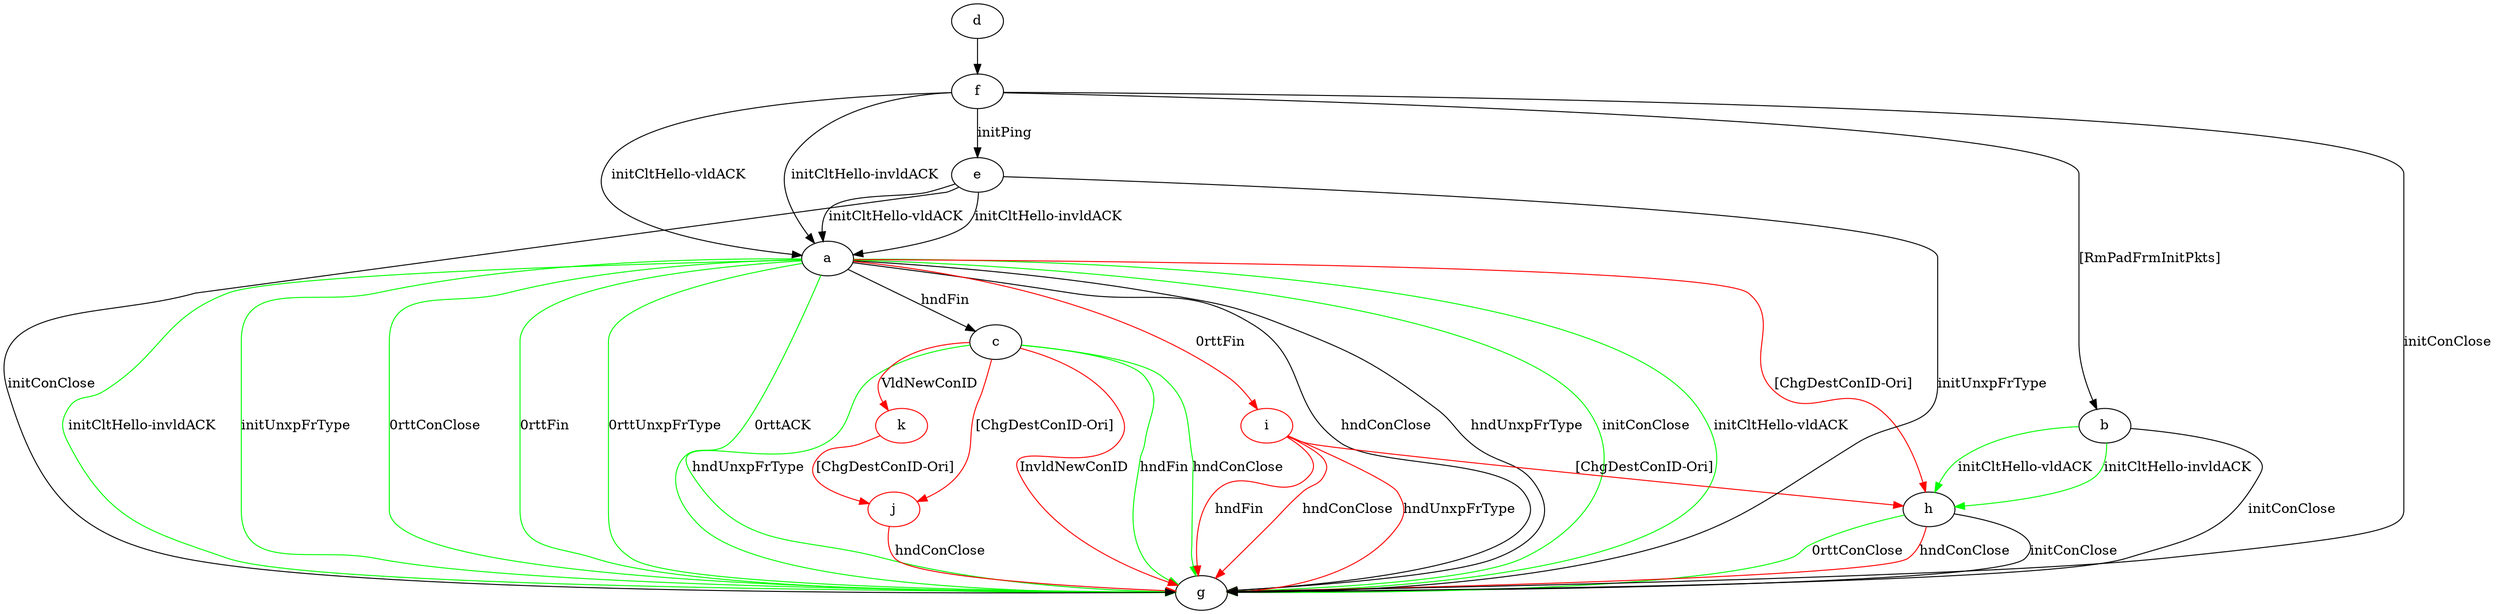 digraph "" {
	a -> c	[key=0,
		label="hndFin "];
	a -> g	[key=0,
		label="hndConClose "];
	a -> g	[key=1,
		label="hndUnxpFrType "];
	a -> g	[key=2,
		color=green,
		label="initConClose "];
	a -> g	[key=3,
		color=green,
		label="initCltHello-vldACK "];
	a -> g	[key=4,
		color=green,
		label="initCltHello-invldACK "];
	a -> g	[key=5,
		color=green,
		label="initUnxpFrType "];
	a -> g	[key=6,
		color=green,
		label="0rttConClose "];
	a -> g	[key=7,
		color=green,
		label="0rttFin "];
	a -> g	[key=8,
		color=green,
		label="0rttUnxpFrType "];
	a -> g	[key=9,
		color=green,
		label="0rttACK "];
	a -> h	[key=0,
		color=red,
		label="[ChgDestConID-Ori] "];
	i	[color=red];
	a -> i	[key=0,
		color=red,
		label="0rttFin "];
	b -> g	[key=0,
		label="initConClose "];
	b -> h	[key=0,
		color=green,
		label="initCltHello-vldACK "];
	b -> h	[key=1,
		color=green,
		label="initCltHello-invldACK "];
	c -> g	[key=0,
		color=green,
		label="hndFin "];
	c -> g	[key=1,
		color=green,
		label="hndConClose "];
	c -> g	[key=2,
		color=green,
		label="hndUnxpFrType "];
	c -> g	[key=3,
		color=red,
		label="InvldNewConID "];
	j	[color=red];
	c -> j	[key=0,
		color=red,
		label="[ChgDestConID-Ori] "];
	k	[color=red];
	c -> k	[key=0,
		color=red,
		label="VldNewConID "];
	d -> f	[key=0];
	e -> a	[key=0,
		label="initCltHello-vldACK "];
	e -> a	[key=1,
		label="initCltHello-invldACK "];
	e -> g	[key=0,
		label="initConClose "];
	e -> g	[key=1,
		label="initUnxpFrType "];
	f -> a	[key=0,
		label="initCltHello-vldACK "];
	f -> a	[key=1,
		label="initCltHello-invldACK "];
	f -> b	[key=0,
		label="[RmPadFrmInitPkts] "];
	f -> e	[key=0,
		label="initPing "];
	f -> g	[key=0,
		label="initConClose "];
	h -> g	[key=0,
		label="initConClose "];
	h -> g	[key=1,
		color=green,
		label="0rttConClose "];
	h -> g	[key=2,
		color=red,
		label="hndConClose "];
	i -> g	[key=0,
		color=red,
		label="hndFin "];
	i -> g	[key=1,
		color=red,
		label="hndConClose "];
	i -> g	[key=2,
		color=red,
		label="hndUnxpFrType "];
	i -> h	[key=0,
		color=red,
		label="[ChgDestConID-Ori] "];
	j -> g	[key=0,
		color=red,
		label="hndConClose "];
	k -> j	[key=0,
		color=red,
		label="[ChgDestConID-Ori] "];
}

